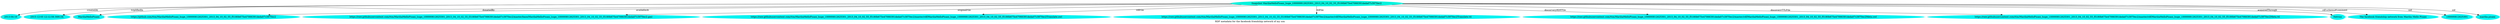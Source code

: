 digraph  {
	graph [label="RDF metadata for the facebook friendship network of my son"];
	node [label="\N"];
	"Snapshot MariliaMelloPisani_huge_100000812625301_2013_04_10_02_55_f5180b675e47066391deda07c3970ec2"	 [color="#02F3DD",
		style=filled];
	0	 [color="#02F3F1",
		label="2013-04-10",
		style=filled];
	"Snapshot MariliaMelloPisani_huge_100000812625301_2013_04_10_02_55_f5180b675e47066391deda07c3970ec2" -> 0	 [label=createdAt];
	1	 [color="#02F3F1",
		label="2015-12-03 12:12:58.568134",
		style=filled];
	"Snapshot MariliaMelloPisani_huge_100000812625301_2013_04_10_02_55_f5180b675e47066391deda07c3970ec2" -> 1	 [label=triplifiedIn];
	2	 [color="#02F3F1",
		label=MariliaMelloPisani,
		style=filled];
	"Snapshot MariliaMelloPisani_huge_100000812625301_2013_04_10_02_55_f5180b675e47066391deda07c3970ec2" -> 2	 [label=donatedBy];
	3	 [color="#02F3F1",
		label="https://github.com/ttm/MariliaMelloPisani_huge_100000812625301_2013_04_10_02_55_f5180b675e47066391deda07c3970ec2",
		style=filled];
	"Snapshot MariliaMelloPisani_huge_100000812625301_2013_04_10_02_55_f5180b675e47066391deda07c3970ec2" -> 3	 [label=availableAt];
	4	 [color="#02F3F1",
		label="https://raw.githubusercontent.com/ttm/MariliaMelloPisani_huge_100000812625301_2013_04_10_02_55_f5180b675e47066391deda07c3970ec2/\
master/base/MariliaMelloPisani_huge_100000812625301_2013_04_10_02_55_f5180b675e47066391deda07c3970ec2.gml",
		style=filled];
	"Snapshot MariliaMelloPisani_huge_100000812625301_2013_04_10_02_55_f5180b675e47066391deda07c3970ec2" -> 4	 [label=originalFile];
	5	 [color="#02F3F1",
		label="https://raw.githubusercontent.com/ttm/MariliaMelloPisani_huge_100000812625301_2013_04_10_02_55_f5180b675e47066391deda07c3970ec2/\
master/rdf/MariliaMelloPisani_huge_100000812625301_2013_04_10_02_55_f5180b675e47066391deda07c3970ec2Translate.owl",
		style=filled];
	"Snapshot MariliaMelloPisani_huge_100000812625301_2013_04_10_02_55_f5180b675e47066391deda07c3970ec2" -> 5	 [label=rdfFile];
	6	 [color="#02F3F1",
		label="https://raw.githubusercontent.com/ttm/MariliaMelloPisani_huge_100000812625301_2013_04_10_02_55_f5180b675e47066391deda07c3970ec2/\
master/rdf/MariliaMelloPisani_huge_100000812625301_2013_04_10_02_55_f5180b675e47066391deda07c3970ec2Translate.ttl",
		style=filled];
	"Snapshot MariliaMelloPisani_huge_100000812625301_2013_04_10_02_55_f5180b675e47066391deda07c3970ec2" -> 6	 [label=ttlFile];
	7	 [color="#02F3F1",
		label="https://raw.githubusercontent.com/ttm/MariliaMelloPisani_huge_100000812625301_2013_04_10_02_55_f5180b675e47066391deda07c3970ec2/\
master/rdf/MariliaMelloPisani_huge_100000812625301_2013_04_10_02_55_f5180b675e47066391deda07c3970ec2Meta.owl",
		style=filled];
	"Snapshot MariliaMelloPisani_huge_100000812625301_2013_04_10_02_55_f5180b675e47066391deda07c3970ec2" -> 7	 [label=discorveryRDFFile];
	8	 [color="#02F3F1",
		label="https://raw.githubusercontent.com/ttm/MariliaMelloPisani_huge_100000812625301_2013_04_10_02_55_f5180b675e47066391deda07c3970ec2/\
master/rdf/MariliaMelloPisani_huge_100000812625301_2013_04_10_02_55_f5180b675e47066391deda07c3970ec2Meta.ttl",
		style=filled];
	"Snapshot MariliaMelloPisani_huge_100000812625301_2013_04_10_02_55_f5180b675e47066391deda07c3970ec2" -> 8	 [label=discoveryTTLFile];
	9	 [color="#02F3F1",
		label=Netvizz,
		style=filled];
	"Snapshot MariliaMelloPisani_huge_100000812625301_2013_04_10_02_55_f5180b675e47066391deda07c3970ec2" -> 9	 [label=acquiredThrough];
	10	 [color="#02F3F1",
		label="The facebook friendship network from Marilia Mello Pisani",
		style=filled];
	"Snapshot MariliaMelloPisani_huge_100000812625301_2013_04_10_02_55_f5180b675e47066391deda07c3970ec2" -> 10	 [label="rdf-schema#comment"];
	11	 [color="#02F3F1",
		label=100000812625301,
		style=filled];
	"Snapshot MariliaMelloPisani_huge_100000812625301_2013_04_10_02_55_f5180b675e47066391deda07c3970ec2" -> 11	 [label=uid];
	12	 [color="#02F3F1",
		label="marilia.pisani",
		style=filled];
	"Snapshot MariliaMelloPisani_huge_100000812625301_2013_04_10_02_55_f5180b675e47066391deda07c3970ec2" -> 12	 [label=sid];
}
